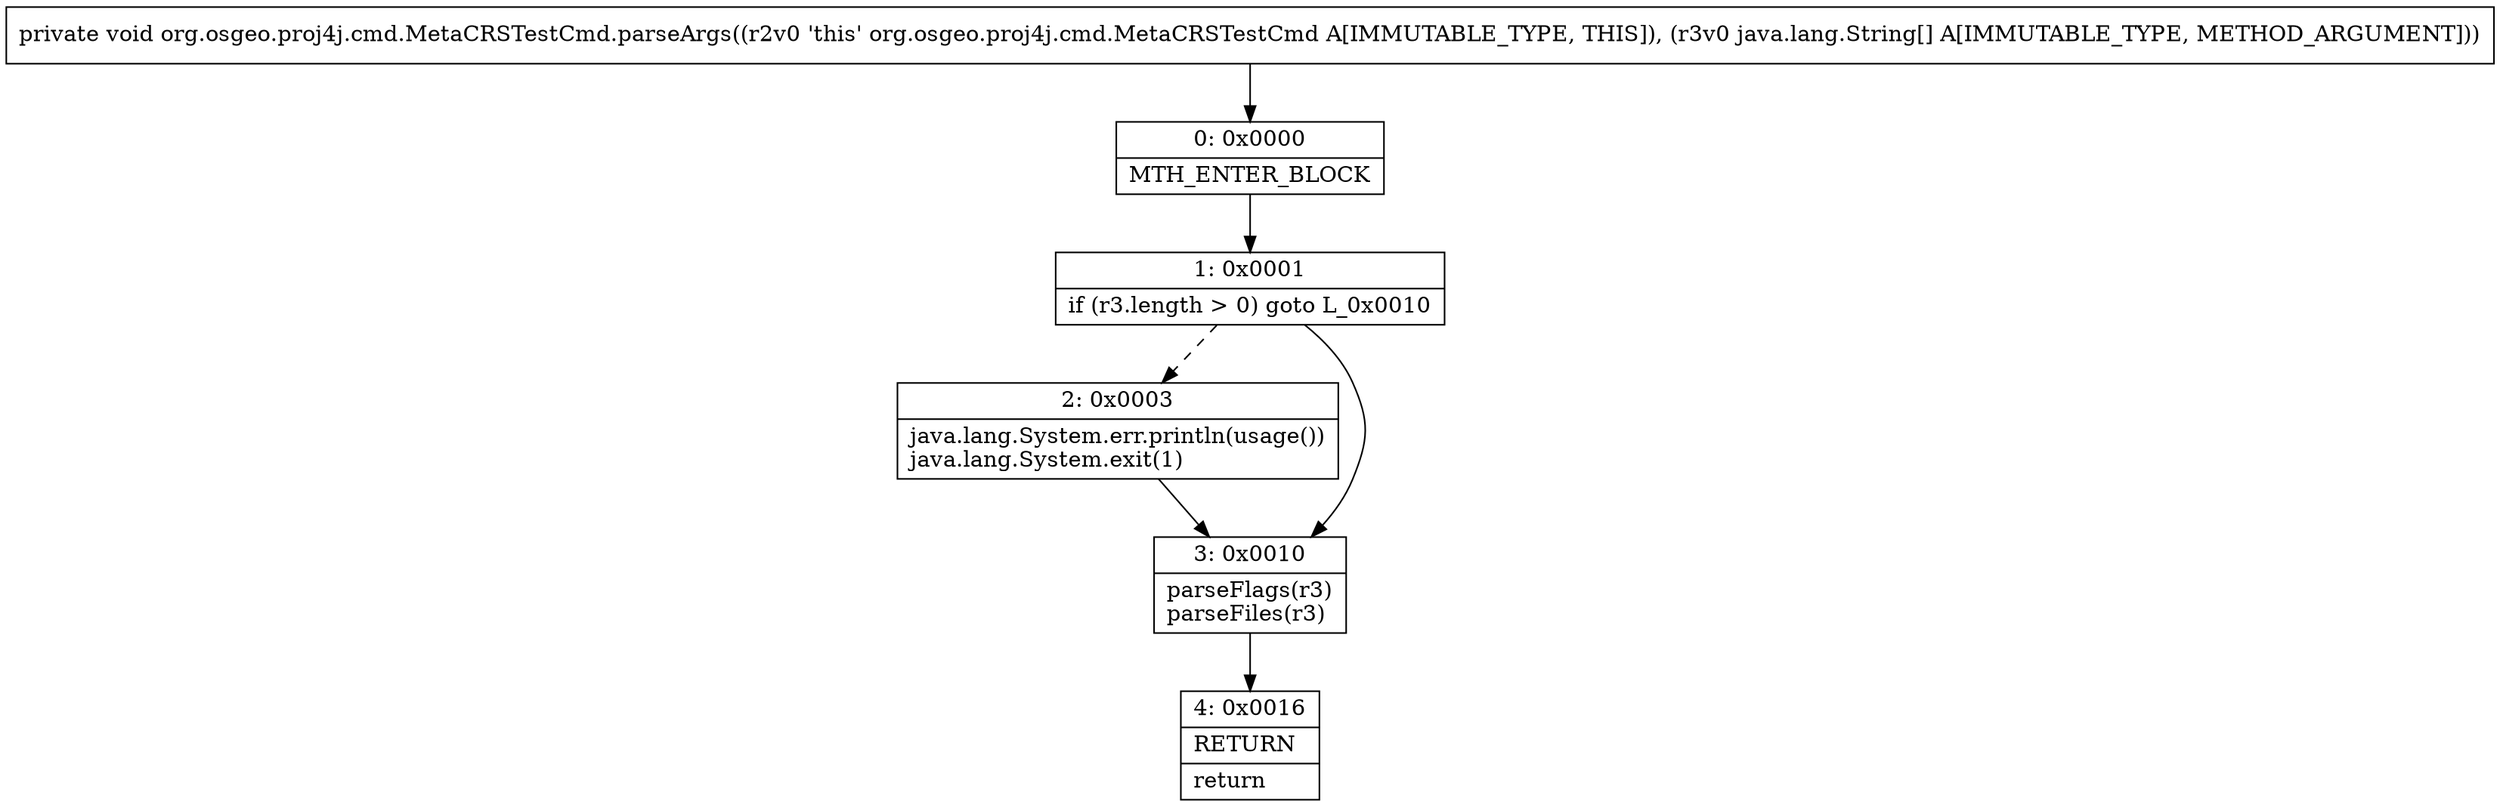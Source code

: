 digraph "CFG fororg.osgeo.proj4j.cmd.MetaCRSTestCmd.parseArgs([Ljava\/lang\/String;)V" {
Node_0 [shape=record,label="{0\:\ 0x0000|MTH_ENTER_BLOCK\l}"];
Node_1 [shape=record,label="{1\:\ 0x0001|if (r3.length \> 0) goto L_0x0010\l}"];
Node_2 [shape=record,label="{2\:\ 0x0003|java.lang.System.err.println(usage())\ljava.lang.System.exit(1)\l}"];
Node_3 [shape=record,label="{3\:\ 0x0010|parseFlags(r3)\lparseFiles(r3)\l}"];
Node_4 [shape=record,label="{4\:\ 0x0016|RETURN\l|return\l}"];
MethodNode[shape=record,label="{private void org.osgeo.proj4j.cmd.MetaCRSTestCmd.parseArgs((r2v0 'this' org.osgeo.proj4j.cmd.MetaCRSTestCmd A[IMMUTABLE_TYPE, THIS]), (r3v0 java.lang.String[] A[IMMUTABLE_TYPE, METHOD_ARGUMENT])) }"];
MethodNode -> Node_0;
Node_0 -> Node_1;
Node_1 -> Node_2[style=dashed];
Node_1 -> Node_3;
Node_2 -> Node_3;
Node_3 -> Node_4;
}

